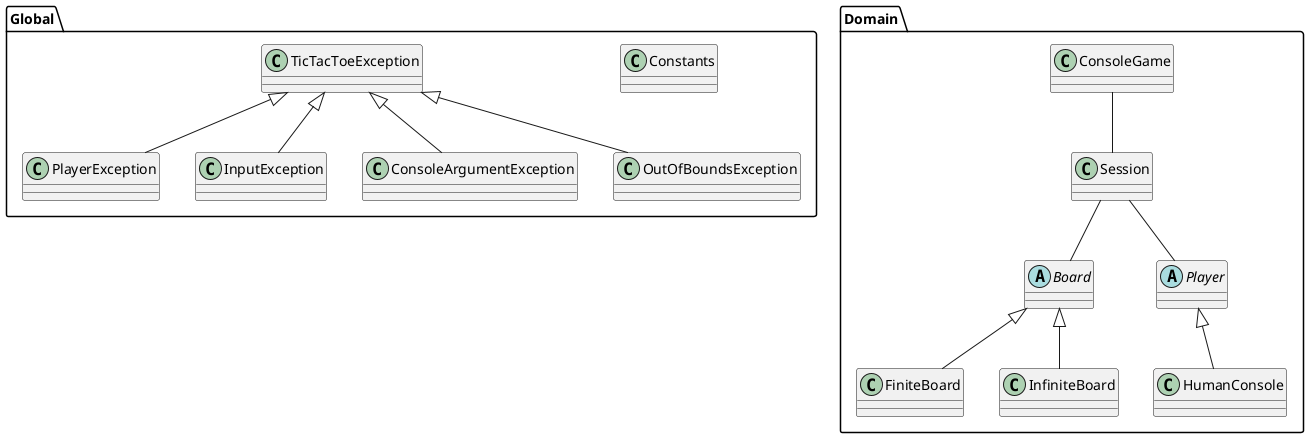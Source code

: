 @startuml

package Global
{
    class Constants
    class TicTacToeException
    class PlayerException
    class InputException
    class ConsoleArgumentException
    class OutOfBoundsException
}

package Domain
{
    class Session
    class ConsoleGame
    abstract class Board
    abstract class Player

    class FiniteBoard
    class InfiniteBoard
    class HumanConsole
}

Board <|-- FiniteBoard
Board <|-- InfiniteBoard
Player <|-- HumanConsole

TicTacToeException <|-- InputException
TicTacToeException <|-- OutOfBoundsException
TicTacToeException <|-- ConsoleArgumentException
TicTacToeException <|-- PlayerException

Session -- Player
Session -- Board
ConsoleGame -- Session

@enduml
